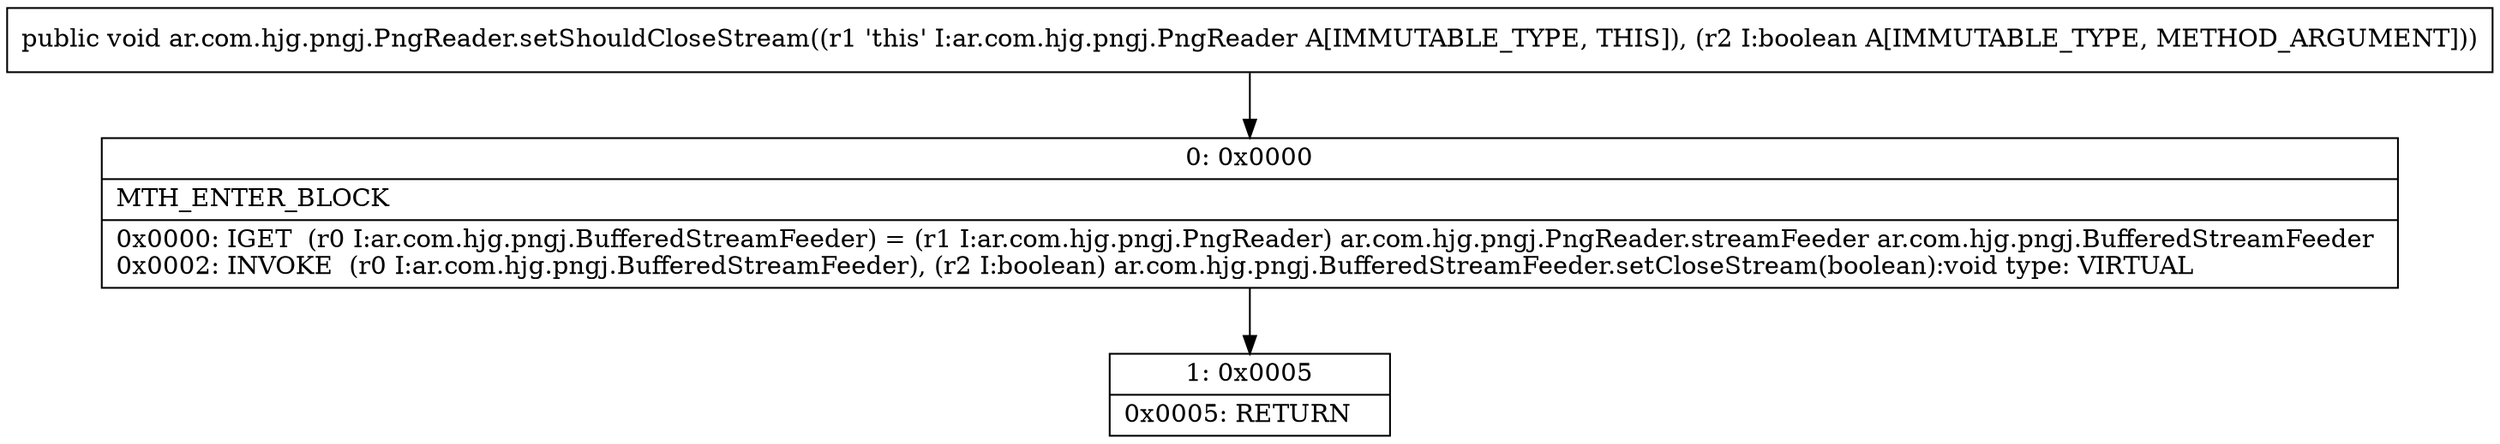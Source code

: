 digraph "CFG forar.com.hjg.pngj.PngReader.setShouldCloseStream(Z)V" {
Node_0 [shape=record,label="{0\:\ 0x0000|MTH_ENTER_BLOCK\l|0x0000: IGET  (r0 I:ar.com.hjg.pngj.BufferedStreamFeeder) = (r1 I:ar.com.hjg.pngj.PngReader) ar.com.hjg.pngj.PngReader.streamFeeder ar.com.hjg.pngj.BufferedStreamFeeder \l0x0002: INVOKE  (r0 I:ar.com.hjg.pngj.BufferedStreamFeeder), (r2 I:boolean) ar.com.hjg.pngj.BufferedStreamFeeder.setCloseStream(boolean):void type: VIRTUAL \l}"];
Node_1 [shape=record,label="{1\:\ 0x0005|0x0005: RETURN   \l}"];
MethodNode[shape=record,label="{public void ar.com.hjg.pngj.PngReader.setShouldCloseStream((r1 'this' I:ar.com.hjg.pngj.PngReader A[IMMUTABLE_TYPE, THIS]), (r2 I:boolean A[IMMUTABLE_TYPE, METHOD_ARGUMENT])) }"];
MethodNode -> Node_0;
Node_0 -> Node_1;
}

